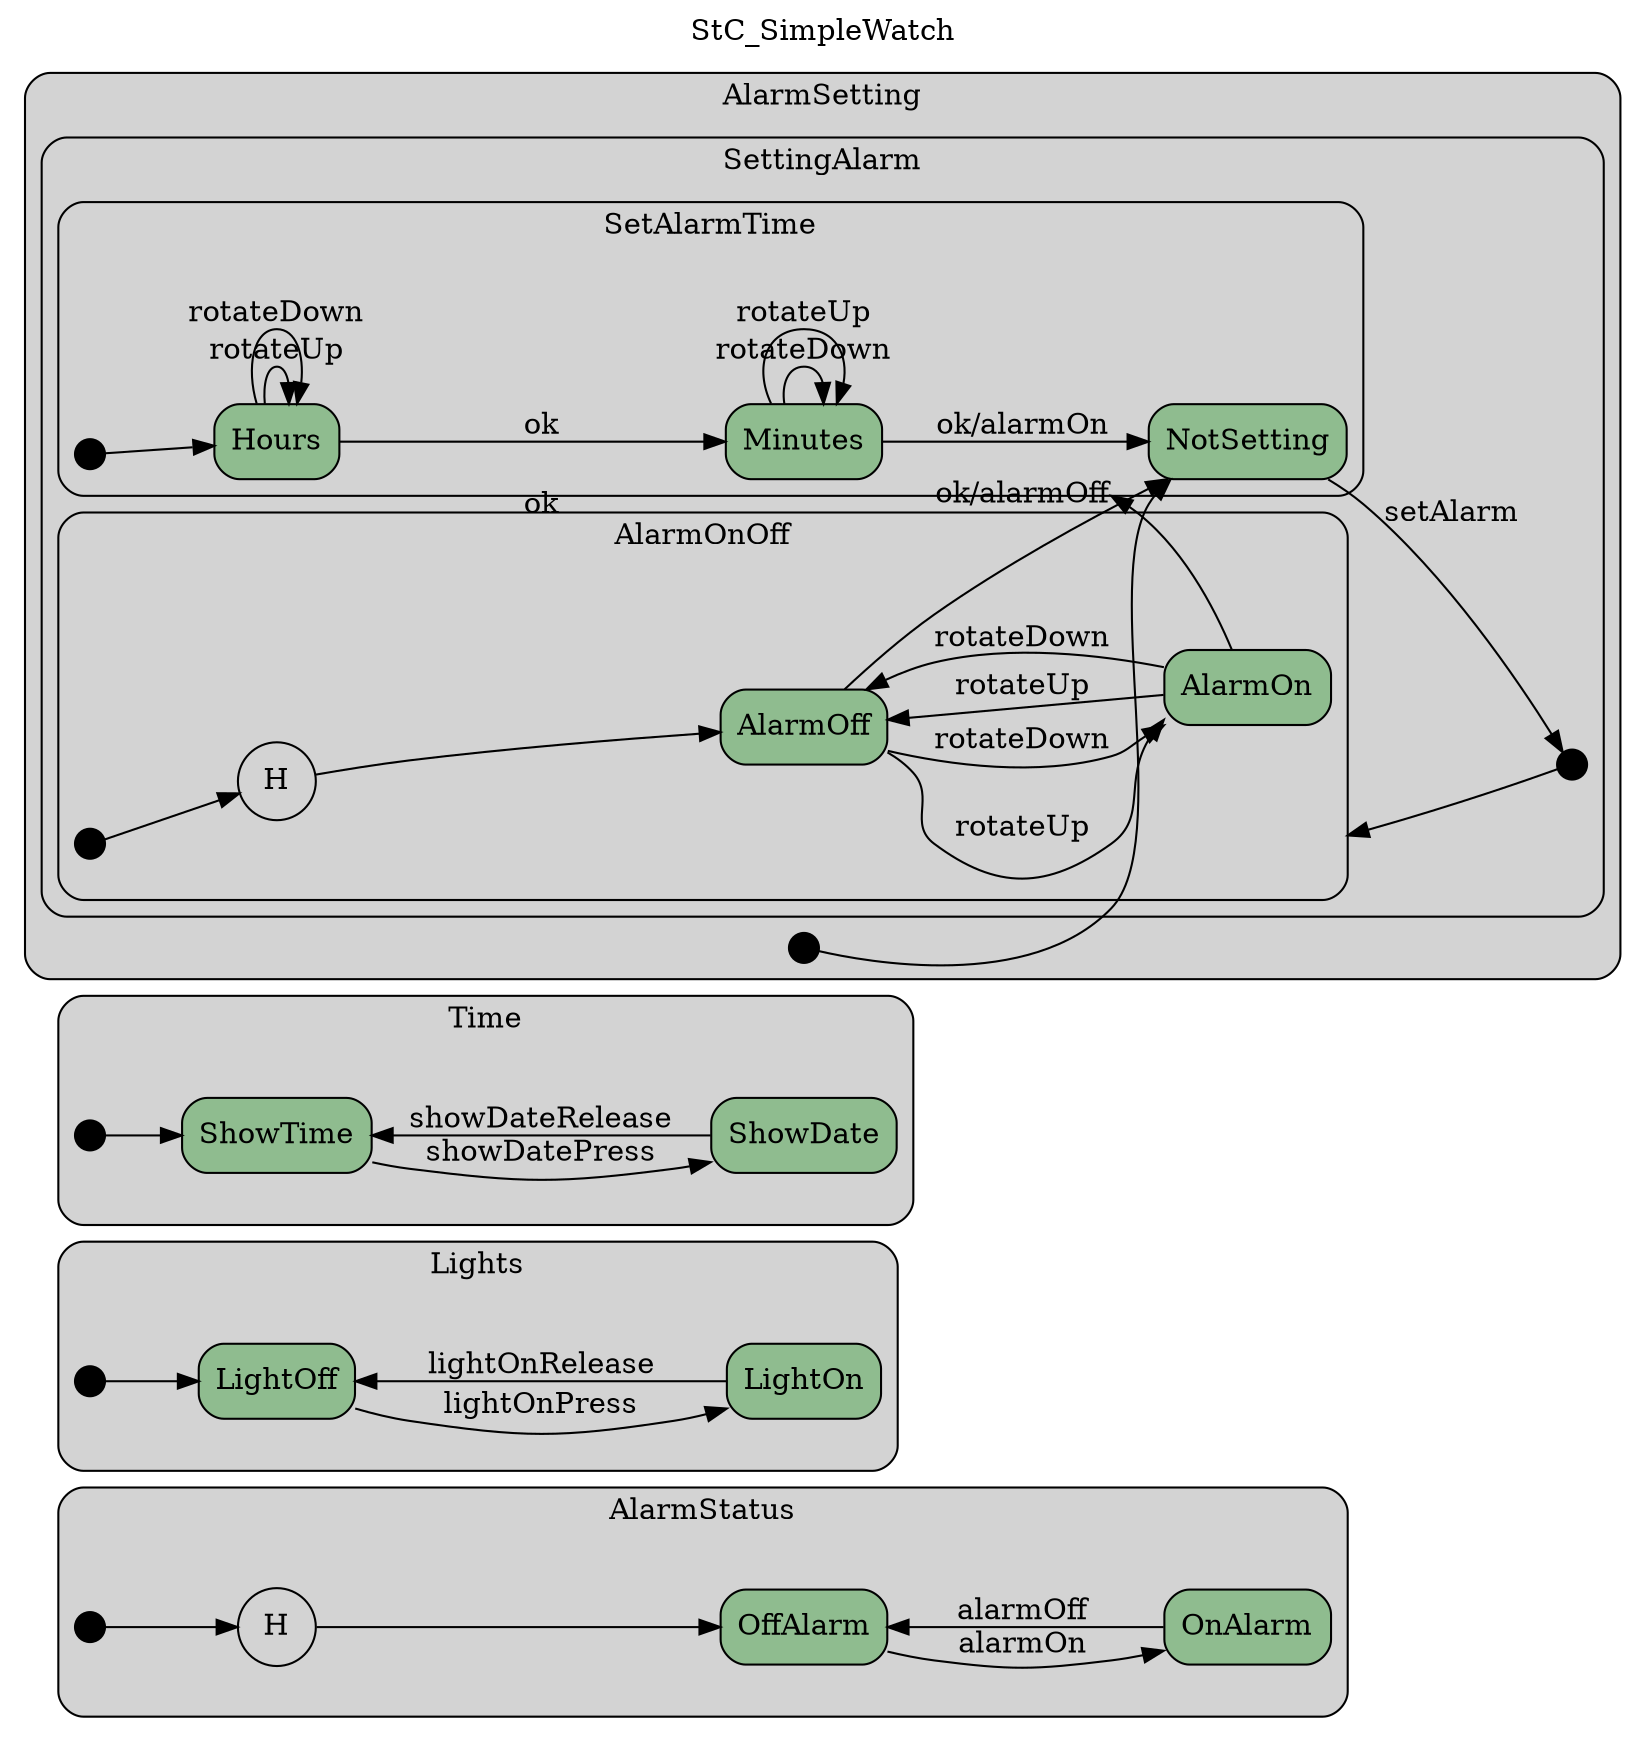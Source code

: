 digraph {
compound=true;
rankdir=LR;
label="StC_SimpleWatch";
labelloc=t;
subgraph cluster_AlarmStatus {
style="filled,rounded";
label ="AlarmStatus";
fillcolor = lightgray;
initAlarmStatus_St [shape = point,fillcolor=black,height=.2,width=.2,label=""];

OffAlarm [shape=box,fillcolor=darkseagreen,style="filled,rounded",label=OffAlarm];
OnAlarm [shape=box,fillcolor=darkseagreen,style="filled,rounded",label=OnAlarm];
historyAlarmStatus_St [shape = circle,fillcolor=black,label="H"];


initAlarmStatus_St->historyAlarmStatus_St[label="",  ];
OffAlarm->OnAlarm[label="alarmOn",  ];
OnAlarm->OffAlarm[label="alarmOff",  ];
historyAlarmStatus_St->OffAlarm[label="",  ];
}
subgraph cluster_Lights {
style="filled,rounded";
label ="Lights";
fillcolor = lightgray;
initLights_St [shape = point,fillcolor=black,height=.2,width=.2,label=""];

LightOn [shape=box,fillcolor=darkseagreen,style="filled,rounded",label=LightOn];
LightOff [shape=box,fillcolor=darkseagreen,style="filled,rounded",label=LightOff];

initLights_St->LightOff[label="",  ];
LightOn->LightOff[label="lightOnRelease",  ];
LightOff->LightOn[label="lightOnPress",  ];
}
subgraph cluster_Time {
style="filled,rounded";
label ="Time";
fillcolor = lightgray;
ShowTime [shape=box,fillcolor=darkseagreen,style="filled,rounded",label=ShowTime];
ShowDate [shape=box,fillcolor=darkseagreen,style="filled,rounded",label=ShowDate];
initTime_St [shape = point,fillcolor=black,height=.2,width=.2,label=""];


ShowTime->ShowDate[label="showDatePress",  ];
ShowDate->ShowTime[label="showDateRelease",  ];
initTime_St->ShowTime[label="",  ];
}
subgraph cluster_AlarmSetting {
style="filled,rounded";
label ="AlarmSetting";
fillcolor = lightgray;
NotSetting [shape=box,fillcolor=darkseagreen,style="filled,rounded",label=NotSetting];
subgraph cluster_SettingAlarm {
style="filled,rounded";
label ="SettingAlarm";
fillcolor = lightgray;
initSettingAlarm_St [shape = point,fillcolor=black,height=.2,width=.2,label=""];

subgraph cluster_SetAlarmTime {
style="filled,rounded";
label ="SetAlarmTime";
fillcolor = lightgray;
Hours [shape=box,fillcolor=darkseagreen,style="filled,rounded",label=Hours];
Minutes [shape=box,fillcolor=darkseagreen,style="filled,rounded",label=Minutes];
initSetAlarmTime_St [shape = point,fillcolor=black,height=.2,width=.2,label=""];


Hours->Hours[label="rotateUp",  ];
Hours->Minutes[label="ok",  ];
Minutes->Minutes[label="rotateDown",  ];
Minutes->NotSetting[label="ok/alarmOn",  ];
Minutes->Minutes[label="rotateUp",  ];
Hours->Hours[label="rotateDown",  ];
initSetAlarmTime_St->Hours[label="",  ];
}

subgraph cluster_AlarmOnOff {
style="filled,rounded";
label ="AlarmOnOff";
fillcolor = lightgray;
initAlarmOnOff_St [shape = point,fillcolor=black,height=.2,width=.2,label=""];

AlarmOff [shape=box,fillcolor=darkseagreen,style="filled,rounded",label=AlarmOff];
AlarmOn [shape=box,fillcolor=darkseagreen,style="filled,rounded",label=AlarmOn];
HistorySt1_St [shape = circle,fillcolor=black,label="H"];


initAlarmOnOff_St->HistorySt1_St[label="",  ];
AlarmOff->AlarmOn[label="rotateUp",  ];
AlarmOn->AlarmOff[label="rotateUp",  ];
AlarmOn->initSetAlarmTime_St[label="ok",  lhead=cluster_SetAlarmTime];
AlarmOff->NotSetting[label="ok/alarmOff",  ];
AlarmOn->AlarmOff[label="rotateDown",  ];
AlarmOff->AlarmOn[label="rotateDown",  ];
HistorySt1_St->AlarmOff[label="",  ];
}


initSettingAlarm_St->initAlarmOnOff_St[label="",  lhead=cluster_AlarmOnOff];
}

initAlarmSetting_St [shape = point,fillcolor=black,height=.2,width=.2,label=""];


NotSetting->initSettingAlarm_St[label="setAlarm",  lhead=cluster_SettingAlarm];
initAlarmSetting_St->NotSetting[label="",  ];
}
}